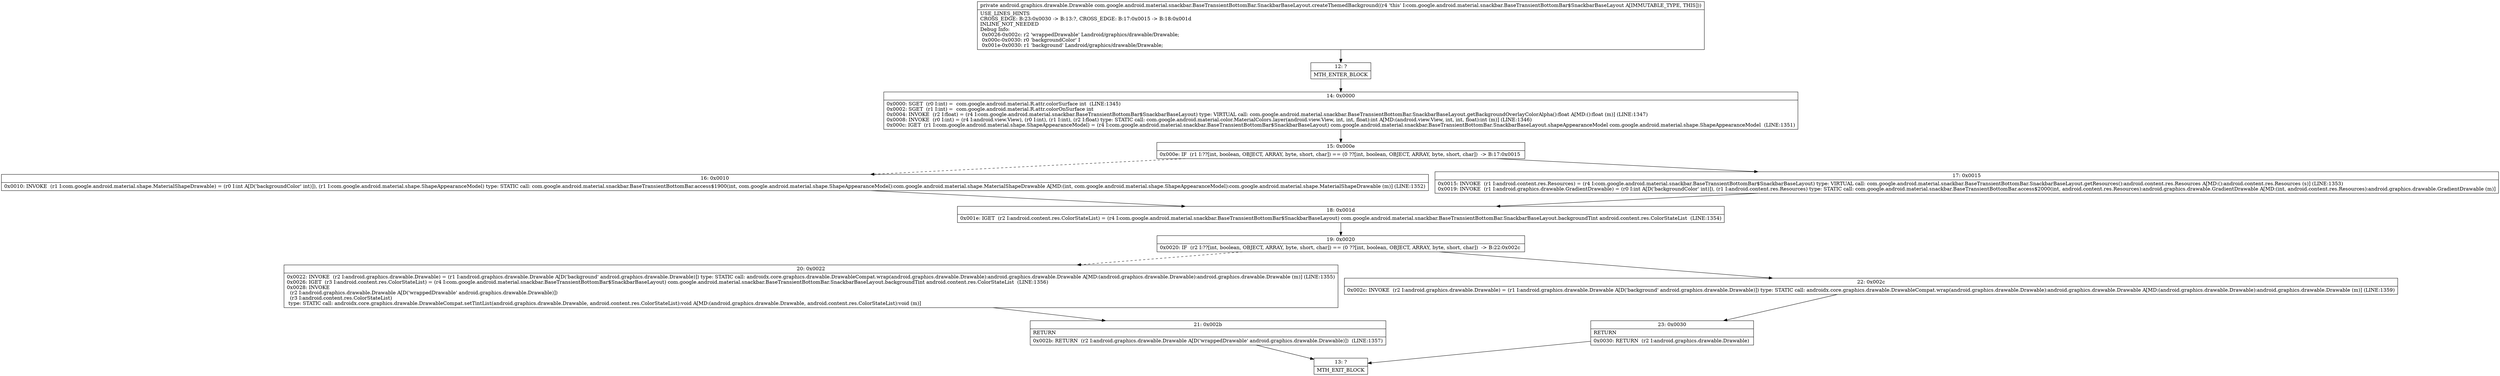 digraph "CFG forcom.google.android.material.snackbar.BaseTransientBottomBar.SnackbarBaseLayout.createThemedBackground()Landroid\/graphics\/drawable\/Drawable;" {
Node_12 [shape=record,label="{12\:\ ?|MTH_ENTER_BLOCK\l}"];
Node_14 [shape=record,label="{14\:\ 0x0000|0x0000: SGET  (r0 I:int) =  com.google.android.material.R.attr.colorSurface int  (LINE:1345)\l0x0002: SGET  (r1 I:int) =  com.google.android.material.R.attr.colorOnSurface int \l0x0004: INVOKE  (r2 I:float) = (r4 I:com.google.android.material.snackbar.BaseTransientBottomBar$SnackbarBaseLayout) type: VIRTUAL call: com.google.android.material.snackbar.BaseTransientBottomBar.SnackbarBaseLayout.getBackgroundOverlayColorAlpha():float A[MD:():float (m)] (LINE:1347)\l0x0008: INVOKE  (r0 I:int) = (r4 I:android.view.View), (r0 I:int), (r1 I:int), (r2 I:float) type: STATIC call: com.google.android.material.color.MaterialColors.layer(android.view.View, int, int, float):int A[MD:(android.view.View, int, int, float):int (m)] (LINE:1346)\l0x000c: IGET  (r1 I:com.google.android.material.shape.ShapeAppearanceModel) = (r4 I:com.google.android.material.snackbar.BaseTransientBottomBar$SnackbarBaseLayout) com.google.android.material.snackbar.BaseTransientBottomBar.SnackbarBaseLayout.shapeAppearanceModel com.google.android.material.shape.ShapeAppearanceModel  (LINE:1351)\l}"];
Node_15 [shape=record,label="{15\:\ 0x000e|0x000e: IF  (r1 I:??[int, boolean, OBJECT, ARRAY, byte, short, char]) == (0 ??[int, boolean, OBJECT, ARRAY, byte, short, char])  \-\> B:17:0x0015 \l}"];
Node_16 [shape=record,label="{16\:\ 0x0010|0x0010: INVOKE  (r1 I:com.google.android.material.shape.MaterialShapeDrawable) = (r0 I:int A[D('backgroundColor' int)]), (r1 I:com.google.android.material.shape.ShapeAppearanceModel) type: STATIC call: com.google.android.material.snackbar.BaseTransientBottomBar.access$1900(int, com.google.android.material.shape.ShapeAppearanceModel):com.google.android.material.shape.MaterialShapeDrawable A[MD:(int, com.google.android.material.shape.ShapeAppearanceModel):com.google.android.material.shape.MaterialShapeDrawable (m)] (LINE:1352)\l}"];
Node_18 [shape=record,label="{18\:\ 0x001d|0x001e: IGET  (r2 I:android.content.res.ColorStateList) = (r4 I:com.google.android.material.snackbar.BaseTransientBottomBar$SnackbarBaseLayout) com.google.android.material.snackbar.BaseTransientBottomBar.SnackbarBaseLayout.backgroundTint android.content.res.ColorStateList  (LINE:1354)\l}"];
Node_19 [shape=record,label="{19\:\ 0x0020|0x0020: IF  (r2 I:??[int, boolean, OBJECT, ARRAY, byte, short, char]) == (0 ??[int, boolean, OBJECT, ARRAY, byte, short, char])  \-\> B:22:0x002c \l}"];
Node_20 [shape=record,label="{20\:\ 0x0022|0x0022: INVOKE  (r2 I:android.graphics.drawable.Drawable) = (r1 I:android.graphics.drawable.Drawable A[D('background' android.graphics.drawable.Drawable)]) type: STATIC call: androidx.core.graphics.drawable.DrawableCompat.wrap(android.graphics.drawable.Drawable):android.graphics.drawable.Drawable A[MD:(android.graphics.drawable.Drawable):android.graphics.drawable.Drawable (m)] (LINE:1355)\l0x0026: IGET  (r3 I:android.content.res.ColorStateList) = (r4 I:com.google.android.material.snackbar.BaseTransientBottomBar$SnackbarBaseLayout) com.google.android.material.snackbar.BaseTransientBottomBar.SnackbarBaseLayout.backgroundTint android.content.res.ColorStateList  (LINE:1356)\l0x0028: INVOKE  \l  (r2 I:android.graphics.drawable.Drawable A[D('wrappedDrawable' android.graphics.drawable.Drawable)])\l  (r3 I:android.content.res.ColorStateList)\l type: STATIC call: androidx.core.graphics.drawable.DrawableCompat.setTintList(android.graphics.drawable.Drawable, android.content.res.ColorStateList):void A[MD:(android.graphics.drawable.Drawable, android.content.res.ColorStateList):void (m)]\l}"];
Node_21 [shape=record,label="{21\:\ 0x002b|RETURN\l|0x002b: RETURN  (r2 I:android.graphics.drawable.Drawable A[D('wrappedDrawable' android.graphics.drawable.Drawable)])  (LINE:1357)\l}"];
Node_13 [shape=record,label="{13\:\ ?|MTH_EXIT_BLOCK\l}"];
Node_22 [shape=record,label="{22\:\ 0x002c|0x002c: INVOKE  (r2 I:android.graphics.drawable.Drawable) = (r1 I:android.graphics.drawable.Drawable A[D('background' android.graphics.drawable.Drawable)]) type: STATIC call: androidx.core.graphics.drawable.DrawableCompat.wrap(android.graphics.drawable.Drawable):android.graphics.drawable.Drawable A[MD:(android.graphics.drawable.Drawable):android.graphics.drawable.Drawable (m)] (LINE:1359)\l}"];
Node_23 [shape=record,label="{23\:\ 0x0030|RETURN\l|0x0030: RETURN  (r2 I:android.graphics.drawable.Drawable) \l}"];
Node_17 [shape=record,label="{17\:\ 0x0015|0x0015: INVOKE  (r1 I:android.content.res.Resources) = (r4 I:com.google.android.material.snackbar.BaseTransientBottomBar$SnackbarBaseLayout) type: VIRTUAL call: com.google.android.material.snackbar.BaseTransientBottomBar.SnackbarBaseLayout.getResources():android.content.res.Resources A[MD:():android.content.res.Resources (s)] (LINE:1353)\l0x0019: INVOKE  (r1 I:android.graphics.drawable.GradientDrawable) = (r0 I:int A[D('backgroundColor' int)]), (r1 I:android.content.res.Resources) type: STATIC call: com.google.android.material.snackbar.BaseTransientBottomBar.access$2000(int, android.content.res.Resources):android.graphics.drawable.GradientDrawable A[MD:(int, android.content.res.Resources):android.graphics.drawable.GradientDrawable (m)]\l}"];
MethodNode[shape=record,label="{private android.graphics.drawable.Drawable com.google.android.material.snackbar.BaseTransientBottomBar.SnackbarBaseLayout.createThemedBackground((r4 'this' I:com.google.android.material.snackbar.BaseTransientBottomBar$SnackbarBaseLayout A[IMMUTABLE_TYPE, THIS]))  | USE_LINES_HINTS\lCROSS_EDGE: B:23:0x0030 \-\> B:13:?, CROSS_EDGE: B:17:0x0015 \-\> B:18:0x001d\lINLINE_NOT_NEEDED\lDebug Info:\l  0x0026\-0x002c: r2 'wrappedDrawable' Landroid\/graphics\/drawable\/Drawable;\l  0x000c\-0x0030: r0 'backgroundColor' I\l  0x001e\-0x0030: r1 'background' Landroid\/graphics\/drawable\/Drawable;\l}"];
MethodNode -> Node_12;Node_12 -> Node_14;
Node_14 -> Node_15;
Node_15 -> Node_16[style=dashed];
Node_15 -> Node_17;
Node_16 -> Node_18;
Node_18 -> Node_19;
Node_19 -> Node_20[style=dashed];
Node_19 -> Node_22;
Node_20 -> Node_21;
Node_21 -> Node_13;
Node_22 -> Node_23;
Node_23 -> Node_13;
Node_17 -> Node_18;
}

